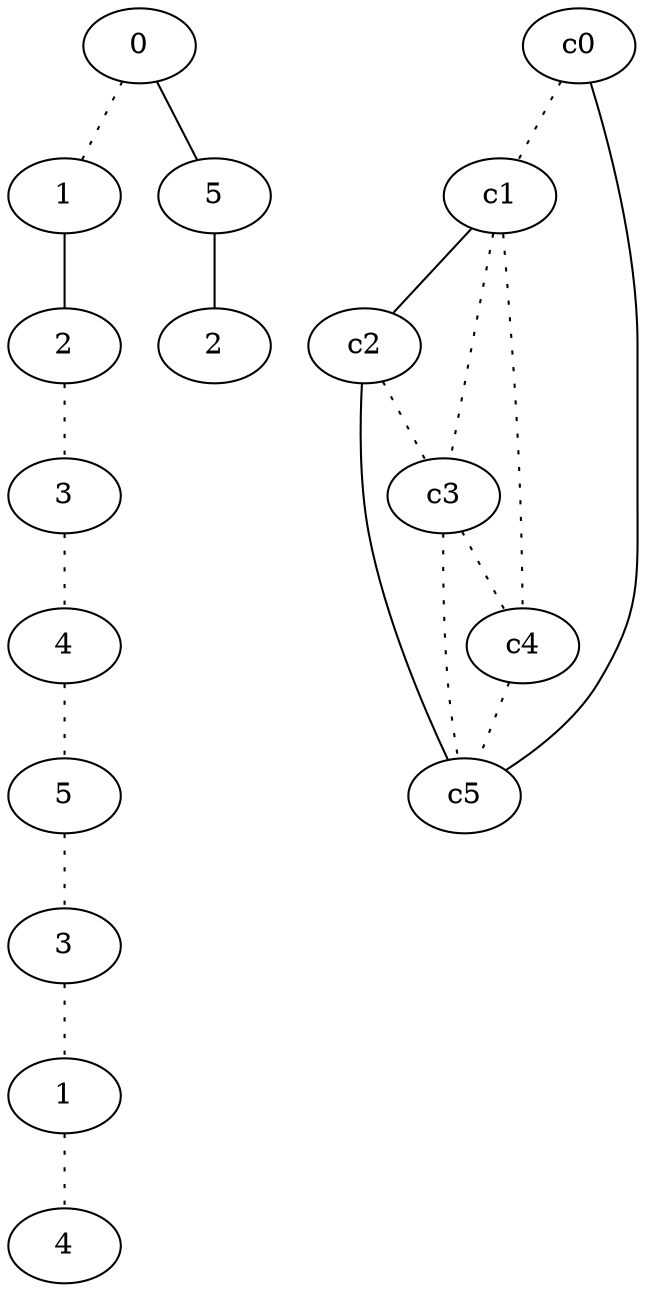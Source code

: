 graph {
a0[label=0];
a1[label=1];
a2[label=2];
a3[label=3];
a4[label=4];
a5[label=5];
a6[label=3];
a7[label=1];
a8[label=4];
a9[label=5];
a10[label=2];
a0 -- a1 [style=dotted];
a0 -- a9;
a1 -- a2;
a2 -- a3 [style=dotted];
a3 -- a4 [style=dotted];
a4 -- a5 [style=dotted];
a5 -- a6 [style=dotted];
a6 -- a7 [style=dotted];
a7 -- a8 [style=dotted];
a9 -- a10;
c0 -- c1 [style=dotted];
c0 -- c5;
c1 -- c2;
c1 -- c3 [style=dotted];
c1 -- c4 [style=dotted];
c2 -- c3 [style=dotted];
c2 -- c5;
c3 -- c4 [style=dotted];
c3 -- c5 [style=dotted];
c4 -- c5 [style=dotted];
}
